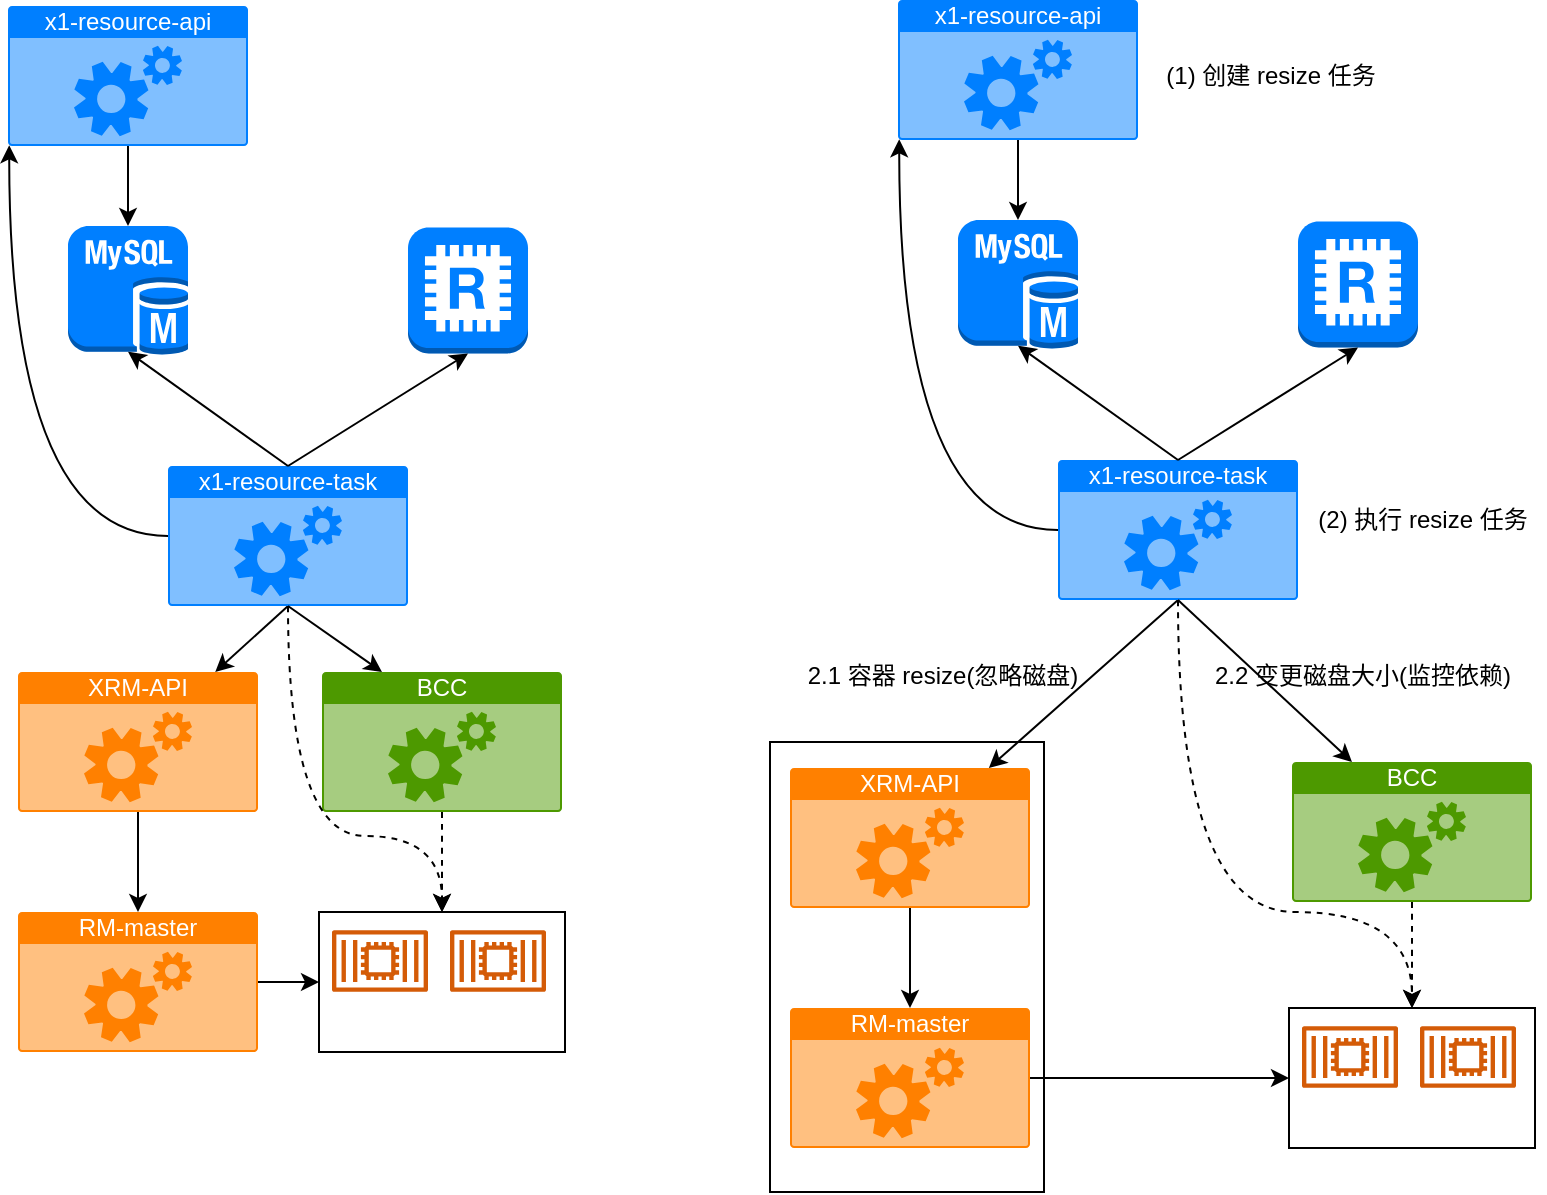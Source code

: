 <mxfile version="21.6.8" type="github">
  <diagram name="第 1 页" id="gj32vrXIPUyhAnWzizEP">
    <mxGraphModel dx="1314" dy="806" grid="0" gridSize="10" guides="1" tooltips="1" connect="1" arrows="1" fold="1" page="0" pageScale="1" pageWidth="827" pageHeight="1169" math="0" shadow="0">
      <root>
        <mxCell id="0" />
        <mxCell id="1" parent="0" />
        <mxCell id="hVM6gZ7tQe5dctKcrfJn-4" style="edgeStyle=none;rounded=0;orthogonalLoop=1;jettySize=auto;html=1;exitX=0.5;exitY=1;exitDx=0;exitDy=0;exitPerimeter=0;entryX=0.5;entryY=0;entryDx=0;entryDy=0;entryPerimeter=0;" parent="1" source="hVM6gZ7tQe5dctKcrfJn-1" target="hVM6gZ7tQe5dctKcrfJn-2" edge="1">
          <mxGeometry relative="1" as="geometry" />
        </mxCell>
        <mxCell id="hVM6gZ7tQe5dctKcrfJn-1" value="x1-resource-api" style="html=1;whiteSpace=wrap;strokeColor=none;fillColor=#007FFF;labelPosition=center;verticalLabelPosition=middle;verticalAlign=top;align=center;fontSize=12;outlineConnect=0;spacingTop=-6;fontColor=#FFFFFF;sketch=0;shape=mxgraph.sitemap.services;" parent="1" vertex="1">
          <mxGeometry x="102" y="76" width="120" height="70" as="geometry" />
        </mxCell>
        <mxCell id="hVM6gZ7tQe5dctKcrfJn-2" value="" style="outlineConnect=0;dashed=0;verticalLabelPosition=bottom;verticalAlign=top;align=center;html=1;shape=mxgraph.aws3.mysql_db_instance;fillColor=#007FFF;gradientColor=none;" parent="1" vertex="1">
          <mxGeometry x="132" y="186" width="60" height="64.5" as="geometry" />
        </mxCell>
        <mxCell id="hVM6gZ7tQe5dctKcrfJn-3" value="" style="outlineConnect=0;dashed=0;verticalLabelPosition=bottom;verticalAlign=top;align=center;html=1;shape=mxgraph.aws3.redis;fillColor=#007FFF;gradientColor=none;" parent="1" vertex="1">
          <mxGeometry x="302" y="186.75" width="60" height="63" as="geometry" />
        </mxCell>
        <mxCell id="hVM6gZ7tQe5dctKcrfJn-10" style="edgeStyle=orthogonalEdgeStyle;curved=1;rounded=0;orthogonalLoop=1;jettySize=auto;html=1;exitX=0;exitY=0.5;exitDx=0;exitDy=0;exitPerimeter=0;entryX=0.005;entryY=0.995;entryDx=0;entryDy=0;entryPerimeter=0;" parent="1" source="hVM6gZ7tQe5dctKcrfJn-6" target="hVM6gZ7tQe5dctKcrfJn-1" edge="1">
          <mxGeometry relative="1" as="geometry" />
        </mxCell>
        <mxCell id="hVM6gZ7tQe5dctKcrfJn-13" style="rounded=0;orthogonalLoop=1;jettySize=auto;html=1;exitX=0.5;exitY=1;exitDx=0;exitDy=0;exitPerimeter=0;" parent="1" source="hVM6gZ7tQe5dctKcrfJn-6" target="hVM6gZ7tQe5dctKcrfJn-11" edge="1">
          <mxGeometry relative="1" as="geometry" />
        </mxCell>
        <mxCell id="hVM6gZ7tQe5dctKcrfJn-6" value="x1-resource-task" style="html=1;whiteSpace=wrap;strokeColor=none;fillColor=#007FFF;labelPosition=center;verticalLabelPosition=middle;verticalAlign=top;align=center;fontSize=12;outlineConnect=0;spacingTop=-6;fontColor=#FFFFFF;sketch=0;shape=mxgraph.sitemap.services;" parent="1" vertex="1">
          <mxGeometry x="182" y="306" width="120" height="70" as="geometry" />
        </mxCell>
        <mxCell id="hVM6gZ7tQe5dctKcrfJn-7" style="edgeStyle=none;rounded=0;orthogonalLoop=1;jettySize=auto;html=1;exitX=0.5;exitY=0;exitDx=0;exitDy=0;exitPerimeter=0;entryX=0.5;entryY=0.975;entryDx=0;entryDy=0;entryPerimeter=0;" parent="1" source="hVM6gZ7tQe5dctKcrfJn-6" target="hVM6gZ7tQe5dctKcrfJn-2" edge="1">
          <mxGeometry relative="1" as="geometry">
            <mxPoint x="172" y="156" as="sourcePoint" />
            <mxPoint x="172" y="256" as="targetPoint" />
          </mxGeometry>
        </mxCell>
        <mxCell id="hVM6gZ7tQe5dctKcrfJn-8" style="edgeStyle=none;rounded=0;orthogonalLoop=1;jettySize=auto;html=1;entryX=0.5;entryY=1;entryDx=0;entryDy=0;entryPerimeter=0;" parent="1" target="hVM6gZ7tQe5dctKcrfJn-3" edge="1">
          <mxGeometry relative="1" as="geometry">
            <mxPoint x="242" y="306" as="sourcePoint" />
            <mxPoint x="172" y="259" as="targetPoint" />
          </mxGeometry>
        </mxCell>
        <mxCell id="hVM6gZ7tQe5dctKcrfJn-14" style="edgeStyle=orthogonalEdgeStyle;curved=1;rounded=0;orthogonalLoop=1;jettySize=auto;html=1;exitX=0.5;exitY=1;exitDx=0;exitDy=0;exitPerimeter=0;entryX=0.5;entryY=0;entryDx=0;entryDy=0;entryPerimeter=0;" parent="1" source="hVM6gZ7tQe5dctKcrfJn-11" target="hVM6gZ7tQe5dctKcrfJn-12" edge="1">
          <mxGeometry relative="1" as="geometry" />
        </mxCell>
        <mxCell id="hVM6gZ7tQe5dctKcrfJn-11" value="XRM-API" style="html=1;whiteSpace=wrap;strokeColor=none;fillColor=#FF8000;labelPosition=center;verticalLabelPosition=middle;verticalAlign=top;align=center;fontSize=12;outlineConnect=0;spacingTop=-6;fontColor=#FFFFFF;sketch=0;shape=mxgraph.sitemap.services;" parent="1" vertex="1">
          <mxGeometry x="107" y="409" width="120" height="70" as="geometry" />
        </mxCell>
        <mxCell id="hVM6gZ7tQe5dctKcrfJn-12" value="RM-master" style="html=1;whiteSpace=wrap;strokeColor=none;fillColor=#FF8000;labelPosition=center;verticalLabelPosition=middle;verticalAlign=top;align=center;fontSize=12;outlineConnect=0;spacingTop=-6;fontColor=#FFFFFF;sketch=0;shape=mxgraph.sitemap.services;" parent="1" vertex="1">
          <mxGeometry x="107" y="529" width="120" height="70" as="geometry" />
        </mxCell>
        <mxCell id="hVM6gZ7tQe5dctKcrfJn-15" value="BCC" style="html=1;whiteSpace=wrap;strokeColor=none;fillColor=#4D9900;labelPosition=center;verticalLabelPosition=middle;verticalAlign=top;align=center;fontSize=12;outlineConnect=0;spacingTop=-6;fontColor=#FFFFFF;sketch=0;shape=mxgraph.sitemap.services;" parent="1" vertex="1">
          <mxGeometry x="259" y="409" width="120" height="70" as="geometry" />
        </mxCell>
        <mxCell id="hVM6gZ7tQe5dctKcrfJn-18" style="rounded=0;orthogonalLoop=1;jettySize=auto;html=1;exitX=0.5;exitY=1;exitDx=0;exitDy=0;exitPerimeter=0;entryX=0.25;entryY=0;entryDx=0;entryDy=0;entryPerimeter=0;" parent="1" source="hVM6gZ7tQe5dctKcrfJn-6" target="hVM6gZ7tQe5dctKcrfJn-15" edge="1">
          <mxGeometry relative="1" as="geometry">
            <mxPoint x="252" y="386" as="sourcePoint" />
            <mxPoint x="216" y="419" as="targetPoint" />
          </mxGeometry>
        </mxCell>
        <mxCell id="hVM6gZ7tQe5dctKcrfJn-19" value="" style="rounded=0;whiteSpace=wrap;html=1;" parent="1" vertex="1">
          <mxGeometry x="257.5" y="529" width="123" height="70" as="geometry" />
        </mxCell>
        <mxCell id="hVM6gZ7tQe5dctKcrfJn-22" value="" style="sketch=0;outlineConnect=0;fontColor=#232F3E;gradientColor=none;fillColor=#D45B07;strokeColor=none;dashed=0;verticalLabelPosition=bottom;verticalAlign=top;align=center;html=1;fontSize=12;fontStyle=0;aspect=fixed;pointerEvents=1;shape=mxgraph.aws4.container_2;" parent="1" vertex="1">
          <mxGeometry x="264" y="538" width="48" height="31" as="geometry" />
        </mxCell>
        <mxCell id="hVM6gZ7tQe5dctKcrfJn-23" value="" style="sketch=0;outlineConnect=0;fontColor=#232F3E;gradientColor=none;fillColor=#D45B07;strokeColor=none;dashed=0;verticalLabelPosition=bottom;verticalAlign=top;align=center;html=1;fontSize=12;fontStyle=0;aspect=fixed;pointerEvents=1;shape=mxgraph.aws4.container_2;" parent="1" vertex="1">
          <mxGeometry x="323" y="538" width="48" height="31" as="geometry" />
        </mxCell>
        <mxCell id="hVM6gZ7tQe5dctKcrfJn-24" style="edgeStyle=orthogonalEdgeStyle;curved=1;rounded=0;orthogonalLoop=1;jettySize=auto;html=1;entryX=0;entryY=0.5;entryDx=0;entryDy=0;" parent="1" source="hVM6gZ7tQe5dctKcrfJn-12" target="hVM6gZ7tQe5dctKcrfJn-19" edge="1">
          <mxGeometry relative="1" as="geometry">
            <mxPoint x="177" y="489" as="sourcePoint" />
            <mxPoint x="177" y="539" as="targetPoint" />
          </mxGeometry>
        </mxCell>
        <mxCell id="hVM6gZ7tQe5dctKcrfJn-25" style="edgeStyle=orthogonalEdgeStyle;curved=1;rounded=0;orthogonalLoop=1;jettySize=auto;html=1;exitX=0.5;exitY=1;exitDx=0;exitDy=0;exitPerimeter=0;entryX=0.5;entryY=0;entryDx=0;entryDy=0;dashed=1;" parent="1" source="hVM6gZ7tQe5dctKcrfJn-15" target="hVM6gZ7tQe5dctKcrfJn-19" edge="1">
          <mxGeometry relative="1" as="geometry">
            <mxPoint x="177" y="489" as="sourcePoint" />
            <mxPoint x="177" y="539" as="targetPoint" />
          </mxGeometry>
        </mxCell>
        <mxCell id="msY8hApnx09K2gYlOY06-1" style="edgeStyle=orthogonalEdgeStyle;curved=1;rounded=0;orthogonalLoop=1;jettySize=auto;html=1;exitX=0.5;exitY=1;exitDx=0;exitDy=0;exitPerimeter=0;dashed=1;entryX=0.5;entryY=0;entryDx=0;entryDy=0;" edge="1" parent="1" source="hVM6gZ7tQe5dctKcrfJn-6" target="hVM6gZ7tQe5dctKcrfJn-19">
          <mxGeometry relative="1" as="geometry">
            <mxPoint x="329" y="489" as="sourcePoint" />
            <mxPoint x="314" y="522" as="targetPoint" />
            <Array as="points">
              <mxPoint x="242" y="491" />
              <mxPoint x="319" y="491" />
            </Array>
          </mxGeometry>
        </mxCell>
        <mxCell id="msY8hApnx09K2gYlOY06-3" style="edgeStyle=none;rounded=0;orthogonalLoop=1;jettySize=auto;html=1;exitX=0.5;exitY=1;exitDx=0;exitDy=0;exitPerimeter=0;entryX=0.5;entryY=0;entryDx=0;entryDy=0;entryPerimeter=0;" edge="1" parent="1" source="msY8hApnx09K2gYlOY06-4" target="msY8hApnx09K2gYlOY06-5">
          <mxGeometry relative="1" as="geometry" />
        </mxCell>
        <mxCell id="msY8hApnx09K2gYlOY06-4" value="x1-resource-api" style="html=1;whiteSpace=wrap;strokeColor=none;fillColor=#007FFF;labelPosition=center;verticalLabelPosition=middle;verticalAlign=top;align=center;fontSize=12;outlineConnect=0;spacingTop=-6;fontColor=#FFFFFF;sketch=0;shape=mxgraph.sitemap.services;" vertex="1" parent="1">
          <mxGeometry x="547" y="73" width="120" height="70" as="geometry" />
        </mxCell>
        <mxCell id="msY8hApnx09K2gYlOY06-5" value="" style="outlineConnect=0;dashed=0;verticalLabelPosition=bottom;verticalAlign=top;align=center;html=1;shape=mxgraph.aws3.mysql_db_instance;fillColor=#007FFF;gradientColor=none;" vertex="1" parent="1">
          <mxGeometry x="577" y="183" width="60" height="64.5" as="geometry" />
        </mxCell>
        <mxCell id="msY8hApnx09K2gYlOY06-6" value="" style="outlineConnect=0;dashed=0;verticalLabelPosition=bottom;verticalAlign=top;align=center;html=1;shape=mxgraph.aws3.redis;fillColor=#007FFF;gradientColor=none;" vertex="1" parent="1">
          <mxGeometry x="747" y="183.75" width="60" height="63" as="geometry" />
        </mxCell>
        <mxCell id="msY8hApnx09K2gYlOY06-7" style="edgeStyle=orthogonalEdgeStyle;curved=1;rounded=0;orthogonalLoop=1;jettySize=auto;html=1;exitX=0;exitY=0.5;exitDx=0;exitDy=0;exitPerimeter=0;entryX=0.005;entryY=0.995;entryDx=0;entryDy=0;entryPerimeter=0;" edge="1" parent="1" source="msY8hApnx09K2gYlOY06-9" target="msY8hApnx09K2gYlOY06-4">
          <mxGeometry relative="1" as="geometry" />
        </mxCell>
        <mxCell id="msY8hApnx09K2gYlOY06-8" style="rounded=0;orthogonalLoop=1;jettySize=auto;html=1;exitX=0.5;exitY=1;exitDx=0;exitDy=0;exitPerimeter=0;" edge="1" parent="1" source="msY8hApnx09K2gYlOY06-9" target="msY8hApnx09K2gYlOY06-13">
          <mxGeometry relative="1" as="geometry">
            <mxPoint x="631" y="376" as="sourcePoint" />
          </mxGeometry>
        </mxCell>
        <mxCell id="msY8hApnx09K2gYlOY06-9" value="x1-resource-task" style="html=1;whiteSpace=wrap;strokeColor=none;fillColor=#007FFF;labelPosition=center;verticalLabelPosition=middle;verticalAlign=top;align=center;fontSize=12;outlineConnect=0;spacingTop=-6;fontColor=#FFFFFF;sketch=0;shape=mxgraph.sitemap.services;" vertex="1" parent="1">
          <mxGeometry x="627" y="303" width="120" height="70" as="geometry" />
        </mxCell>
        <mxCell id="msY8hApnx09K2gYlOY06-10" style="edgeStyle=none;rounded=0;orthogonalLoop=1;jettySize=auto;html=1;exitX=0.5;exitY=0;exitDx=0;exitDy=0;exitPerimeter=0;entryX=0.5;entryY=0.975;entryDx=0;entryDy=0;entryPerimeter=0;" edge="1" parent="1" source="msY8hApnx09K2gYlOY06-9" target="msY8hApnx09K2gYlOY06-5">
          <mxGeometry relative="1" as="geometry">
            <mxPoint x="617" y="153" as="sourcePoint" />
            <mxPoint x="617" y="253" as="targetPoint" />
          </mxGeometry>
        </mxCell>
        <mxCell id="msY8hApnx09K2gYlOY06-11" style="edgeStyle=none;rounded=0;orthogonalLoop=1;jettySize=auto;html=1;entryX=0.5;entryY=1;entryDx=0;entryDy=0;entryPerimeter=0;" edge="1" parent="1" target="msY8hApnx09K2gYlOY06-6">
          <mxGeometry relative="1" as="geometry">
            <mxPoint x="687" y="303" as="sourcePoint" />
            <mxPoint x="617" y="256" as="targetPoint" />
          </mxGeometry>
        </mxCell>
        <mxCell id="msY8hApnx09K2gYlOY06-12" style="edgeStyle=orthogonalEdgeStyle;curved=1;rounded=0;orthogonalLoop=1;jettySize=auto;html=1;exitX=0.5;exitY=1;exitDx=0;exitDy=0;exitPerimeter=0;entryX=0.5;entryY=0;entryDx=0;entryDy=0;entryPerimeter=0;" edge="1" parent="1" source="msY8hApnx09K2gYlOY06-13" target="msY8hApnx09K2gYlOY06-14">
          <mxGeometry relative="1" as="geometry" />
        </mxCell>
        <mxCell id="msY8hApnx09K2gYlOY06-13" value="XRM-API" style="html=1;whiteSpace=wrap;strokeColor=none;fillColor=#FF8000;labelPosition=center;verticalLabelPosition=middle;verticalAlign=top;align=center;fontSize=12;outlineConnect=0;spacingTop=-6;fontColor=#FFFFFF;sketch=0;shape=mxgraph.sitemap.services;" vertex="1" parent="1">
          <mxGeometry x="493" y="457" width="120" height="70" as="geometry" />
        </mxCell>
        <mxCell id="msY8hApnx09K2gYlOY06-14" value="RM-master" style="html=1;whiteSpace=wrap;strokeColor=none;fillColor=#FF8000;labelPosition=center;verticalLabelPosition=middle;verticalAlign=top;align=center;fontSize=12;outlineConnect=0;spacingTop=-6;fontColor=#FFFFFF;sketch=0;shape=mxgraph.sitemap.services;" vertex="1" parent="1">
          <mxGeometry x="493" y="577" width="120" height="70" as="geometry" />
        </mxCell>
        <mxCell id="msY8hApnx09K2gYlOY06-15" value="BCC" style="html=1;whiteSpace=wrap;strokeColor=none;fillColor=#4D9900;labelPosition=center;verticalLabelPosition=middle;verticalAlign=top;align=center;fontSize=12;outlineConnect=0;spacingTop=-6;fontColor=#FFFFFF;sketch=0;shape=mxgraph.sitemap.services;" vertex="1" parent="1">
          <mxGeometry x="744" y="454" width="120" height="70" as="geometry" />
        </mxCell>
        <mxCell id="msY8hApnx09K2gYlOY06-16" style="rounded=0;orthogonalLoop=1;jettySize=auto;html=1;exitX=0.5;exitY=1;exitDx=0;exitDy=0;exitPerimeter=0;entryX=0.25;entryY=0;entryDx=0;entryDy=0;entryPerimeter=0;" edge="1" parent="1" source="msY8hApnx09K2gYlOY06-9" target="msY8hApnx09K2gYlOY06-15">
          <mxGeometry relative="1" as="geometry">
            <mxPoint x="697" y="383" as="sourcePoint" />
            <mxPoint x="661" y="416" as="targetPoint" />
          </mxGeometry>
        </mxCell>
        <mxCell id="msY8hApnx09K2gYlOY06-17" value="" style="rounded=0;whiteSpace=wrap;html=1;" vertex="1" parent="1">
          <mxGeometry x="742.5" y="577" width="123" height="70" as="geometry" />
        </mxCell>
        <mxCell id="msY8hApnx09K2gYlOY06-18" value="" style="sketch=0;outlineConnect=0;fontColor=#232F3E;gradientColor=none;fillColor=#D45B07;strokeColor=none;dashed=0;verticalLabelPosition=bottom;verticalAlign=top;align=center;html=1;fontSize=12;fontStyle=0;aspect=fixed;pointerEvents=1;shape=mxgraph.aws4.container_2;" vertex="1" parent="1">
          <mxGeometry x="749" y="586" width="48" height="31" as="geometry" />
        </mxCell>
        <mxCell id="msY8hApnx09K2gYlOY06-19" value="" style="sketch=0;outlineConnect=0;fontColor=#232F3E;gradientColor=none;fillColor=#D45B07;strokeColor=none;dashed=0;verticalLabelPosition=bottom;verticalAlign=top;align=center;html=1;fontSize=12;fontStyle=0;aspect=fixed;pointerEvents=1;shape=mxgraph.aws4.container_2;" vertex="1" parent="1">
          <mxGeometry x="808" y="586" width="48" height="31" as="geometry" />
        </mxCell>
        <mxCell id="msY8hApnx09K2gYlOY06-20" style="edgeStyle=orthogonalEdgeStyle;curved=1;rounded=0;orthogonalLoop=1;jettySize=auto;html=1;entryX=0;entryY=0.5;entryDx=0;entryDy=0;" edge="1" parent="1" source="msY8hApnx09K2gYlOY06-14" target="msY8hApnx09K2gYlOY06-17">
          <mxGeometry relative="1" as="geometry">
            <mxPoint x="619" y="534" as="sourcePoint" />
            <mxPoint x="619" y="584" as="targetPoint" />
          </mxGeometry>
        </mxCell>
        <mxCell id="msY8hApnx09K2gYlOY06-21" style="edgeStyle=orthogonalEdgeStyle;curved=1;rounded=0;orthogonalLoop=1;jettySize=auto;html=1;exitX=0.5;exitY=1;exitDx=0;exitDy=0;exitPerimeter=0;entryX=0.5;entryY=0;entryDx=0;entryDy=0;dashed=1;" edge="1" parent="1" source="msY8hApnx09K2gYlOY06-15" target="msY8hApnx09K2gYlOY06-17">
          <mxGeometry relative="1" as="geometry">
            <mxPoint x="619" y="534" as="sourcePoint" />
            <mxPoint x="619" y="584" as="targetPoint" />
          </mxGeometry>
        </mxCell>
        <mxCell id="msY8hApnx09K2gYlOY06-22" style="edgeStyle=orthogonalEdgeStyle;curved=1;rounded=0;orthogonalLoop=1;jettySize=auto;html=1;exitX=0.5;exitY=1;exitDx=0;exitDy=0;exitPerimeter=0;dashed=1;entryX=0.5;entryY=0;entryDx=0;entryDy=0;" edge="1" parent="1" source="msY8hApnx09K2gYlOY06-9" target="msY8hApnx09K2gYlOY06-17">
          <mxGeometry relative="1" as="geometry">
            <mxPoint x="774" y="486" as="sourcePoint" />
            <mxPoint x="759" y="519" as="targetPoint" />
            <Array as="points">
              <mxPoint x="687" y="529" />
            </Array>
          </mxGeometry>
        </mxCell>
        <mxCell id="msY8hApnx09K2gYlOY06-23" value="(1) 创建 resize 任务" style="text;html=1;align=center;verticalAlign=middle;resizable=0;points=[];autosize=1;strokeColor=none;fillColor=none;" vertex="1" parent="1">
          <mxGeometry x="671.5" y="98" width="123" height="26" as="geometry" />
        </mxCell>
        <mxCell id="msY8hApnx09K2gYlOY06-24" value="(2) 执行 resize 任务" style="text;html=1;align=center;verticalAlign=middle;resizable=0;points=[];autosize=1;strokeColor=none;fillColor=none;" vertex="1" parent="1">
          <mxGeometry x="747" y="320" width="123" height="26" as="geometry" />
        </mxCell>
        <mxCell id="msY8hApnx09K2gYlOY06-26" value="" style="rounded=0;whiteSpace=wrap;html=1;fillColor=none;" vertex="1" parent="1">
          <mxGeometry x="483" y="444" width="137" height="225" as="geometry" />
        </mxCell>
        <mxCell id="msY8hApnx09K2gYlOY06-27" value="2.1 容器 resize(忽略磁盘)" style="text;html=1;align=center;verticalAlign=middle;resizable=0;points=[];autosize=1;strokeColor=none;fillColor=none;" vertex="1" parent="1">
          <mxGeometry x="492" y="398" width="153" height="26" as="geometry" />
        </mxCell>
        <mxCell id="msY8hApnx09K2gYlOY06-28" value="2.2 变更磁盘大小(监控依赖)" style="text;html=1;align=center;verticalAlign=middle;resizable=0;points=[];autosize=1;strokeColor=none;fillColor=none;" vertex="1" parent="1">
          <mxGeometry x="696" y="398" width="166" height="26" as="geometry" />
        </mxCell>
      </root>
    </mxGraphModel>
  </diagram>
</mxfile>
